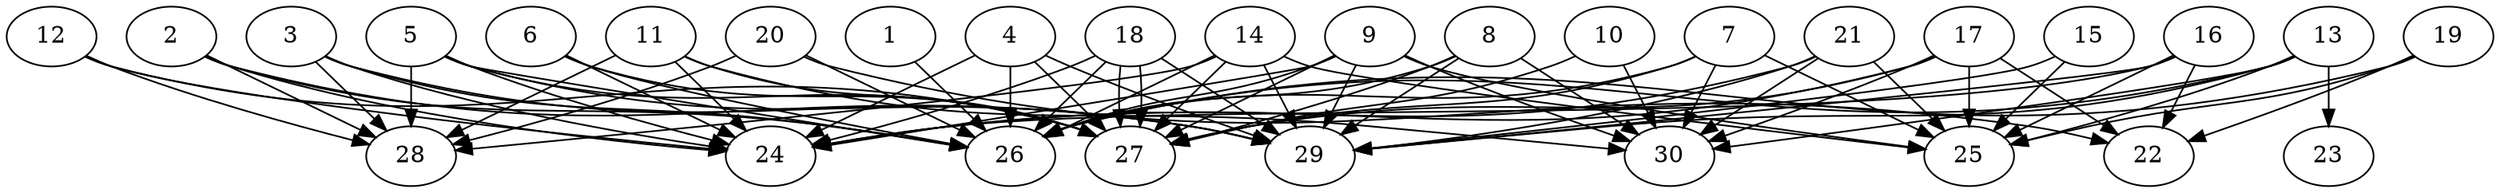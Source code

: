 // DAG automatically generated by daggen at Thu Oct  3 14:04:18 2019
// ./daggen --dot -n 30 --ccr 0.5 --fat 0.9 --regular 0.5 --density 0.7 --mindata 5242880 --maxdata 52428800 
digraph G {
  1 [size="95293440", alpha="0.19", expect_size="47646720"] 
  1 -> 26 [size ="47646720"]
  2 [size="22958080", alpha="0.16", expect_size="11479040"] 
  2 -> 24 [size ="11479040"]
  2 -> 26 [size ="11479040"]
  2 -> 28 [size ="11479040"]
  2 -> 29 [size ="11479040"]
  3 [size="96212992", alpha="0.11", expect_size="48106496"] 
  3 -> 24 [size ="48106496"]
  3 -> 26 [size ="48106496"]
  3 -> 28 [size ="48106496"]
  3 -> 29 [size ="48106496"]
  4 [size="27428864", alpha="0.01", expect_size="13714432"] 
  4 -> 24 [size ="13714432"]
  4 -> 26 [size ="13714432"]
  4 -> 27 [size ="13714432"]
  4 -> 29 [size ="13714432"]
  5 [size="24918016", alpha="0.02", expect_size="12459008"] 
  5 -> 24 [size ="12459008"]
  5 -> 26 [size ="12459008"]
  5 -> 27 [size ="12459008"]
  5 -> 28 [size ="12459008"]
  5 -> 29 [size ="12459008"]
  6 [size="26816512", alpha="0.07", expect_size="13408256"] 
  6 -> 24 [size ="13408256"]
  6 -> 26 [size ="13408256"]
  6 -> 27 [size ="13408256"]
  7 [size="88242176", alpha="0.01", expect_size="44121088"] 
  7 -> 25 [size ="44121088"]
  7 -> 26 [size ="44121088"]
  7 -> 27 [size ="44121088"]
  7 -> 30 [size ="44121088"]
  8 [size="20277248", alpha="0.13", expect_size="10138624"] 
  8 -> 26 [size ="10138624"]
  8 -> 27 [size ="10138624"]
  8 -> 29 [size ="10138624"]
  8 -> 30 [size ="10138624"]
  9 [size="52011008", alpha="0.18", expect_size="26005504"] 
  9 -> 24 [size ="26005504"]
  9 -> 25 [size ="26005504"]
  9 -> 26 [size ="26005504"]
  9 -> 27 [size ="26005504"]
  9 -> 29 [size ="26005504"]
  9 -> 30 [size ="26005504"]
  10 [size="30765056", alpha="0.08", expect_size="15382528"] 
  10 -> 27 [size ="15382528"]
  10 -> 30 [size ="15382528"]
  11 [size="30068736", alpha="0.10", expect_size="15034368"] 
  11 -> 24 [size ="15034368"]
  11 -> 27 [size ="15034368"]
  11 -> 28 [size ="15034368"]
  11 -> 30 [size ="15034368"]
  12 [size="23750656", alpha="0.14", expect_size="11875328"] 
  12 -> 24 [size ="11875328"]
  12 -> 27 [size ="11875328"]
  12 -> 28 [size ="11875328"]
  13 [size="96968704", alpha="0.01", expect_size="48484352"] 
  13 -> 23 [size ="48484352"]
  13 -> 25 [size ="48484352"]
  13 -> 26 [size ="48484352"]
  13 -> 29 [size ="48484352"]
  13 -> 30 [size ="48484352"]
  14 [size="52459520", alpha="0.11", expect_size="26229760"] 
  14 -> 25 [size ="26229760"]
  14 -> 26 [size ="26229760"]
  14 -> 27 [size ="26229760"]
  14 -> 28 [size ="26229760"]
  14 -> 29 [size ="26229760"]
  15 [size="57896960", alpha="0.17", expect_size="28948480"] 
  15 -> 25 [size ="28948480"]
  15 -> 29 [size ="28948480"]
  16 [size="66639872", alpha="0.16", expect_size="33319936"] 
  16 -> 22 [size ="33319936"]
  16 -> 24 [size ="33319936"]
  16 -> 25 [size ="33319936"]
  16 -> 29 [size ="33319936"]
  17 [size="97884160", alpha="0.18", expect_size="48942080"] 
  17 -> 22 [size ="48942080"]
  17 -> 24 [size ="48942080"]
  17 -> 25 [size ="48942080"]
  17 -> 27 [size ="48942080"]
  17 -> 30 [size ="48942080"]
  18 [size="100556800", alpha="0.14", expect_size="50278400"] 
  18 -> 24 [size ="50278400"]
  18 -> 26 [size ="50278400"]
  18 -> 27 [size ="50278400"]
  18 -> 27 [size ="50278400"]
  18 -> 29 [size ="50278400"]
  19 [size="66641920", alpha="0.14", expect_size="33320960"] 
  19 -> 22 [size ="33320960"]
  19 -> 25 [size ="33320960"]
  19 -> 26 [size ="33320960"]
  20 [size="56107008", alpha="0.06", expect_size="28053504"] 
  20 -> 22 [size ="28053504"]
  20 -> 26 [size ="28053504"]
  20 -> 28 [size ="28053504"]
  21 [size="94920704", alpha="0.15", expect_size="47460352"] 
  21 -> 24 [size ="47460352"]
  21 -> 25 [size ="47460352"]
  21 -> 29 [size ="47460352"]
  21 -> 30 [size ="47460352"]
  22 [size="46716928", alpha="0.07", expect_size="23358464"] 
  23 [size="20471808", alpha="0.17", expect_size="10235904"] 
  24 [size="23455744", alpha="0.11", expect_size="11727872"] 
  25 [size="77164544", alpha="0.07", expect_size="38582272"] 
  26 [size="62341120", alpha="0.08", expect_size="31170560"] 
  27 [size="45539328", alpha="0.04", expect_size="22769664"] 
  28 [size="37187584", alpha="0.03", expect_size="18593792"] 
  29 [size="104331264", alpha="0.11", expect_size="52165632"] 
  30 [size="77160448", alpha="0.03", expect_size="38580224"] 
}
